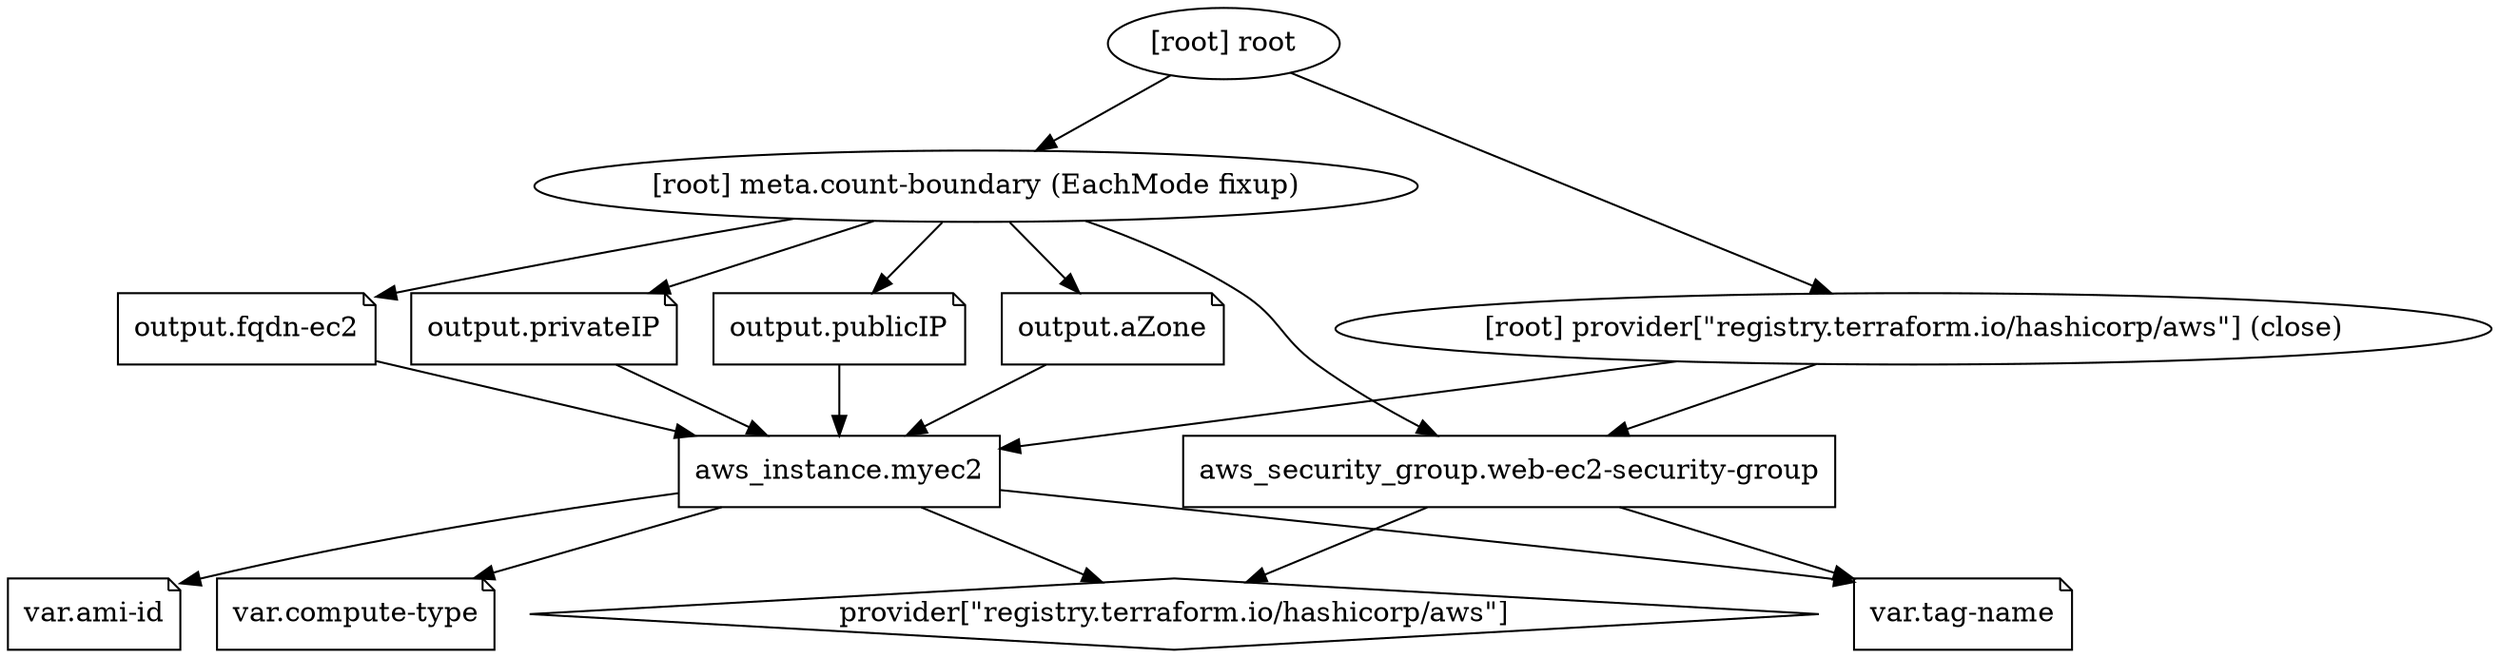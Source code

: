 digraph {
	compound = "true"
	newrank = "true"
	subgraph "root" {
		"[root] aws_instance.myec2 (expand)" [label = "aws_instance.myec2", shape = "box"]
		"[root] aws_security_group.web-ec2-security-group (expand)" [label = "aws_security_group.web-ec2-security-group", shape = "box"]
		"[root] output.aZone" [label = "output.aZone", shape = "note"]
		"[root] output.fqdn-ec2" [label = "output.fqdn-ec2", shape = "note"]
		"[root] output.privateIP" [label = "output.privateIP", shape = "note"]
		"[root] output.publicIP" [label = "output.publicIP", shape = "note"]
		"[root] provider[\"registry.terraform.io/hashicorp/aws\"]" [label = "provider[\"registry.terraform.io/hashicorp/aws\"]", shape = "diamond"]
		"[root] var.ami-id" [label = "var.ami-id", shape = "note"]
		"[root] var.compute-type" [label = "var.compute-type", shape = "note"]
		"[root] var.tag-name" [label = "var.tag-name", shape = "note"]
		"[root] aws_instance.myec2 (expand)" -> "[root] provider[\"registry.terraform.io/hashicorp/aws\"]"
		"[root] aws_instance.myec2 (expand)" -> "[root] var.ami-id"
		"[root] aws_instance.myec2 (expand)" -> "[root] var.compute-type"
		"[root] aws_instance.myec2 (expand)" -> "[root] var.tag-name"
		"[root] aws_security_group.web-ec2-security-group (expand)" -> "[root] provider[\"registry.terraform.io/hashicorp/aws\"]"
		"[root] aws_security_group.web-ec2-security-group (expand)" -> "[root] var.tag-name"
		"[root] meta.count-boundary (EachMode fixup)" -> "[root] aws_security_group.web-ec2-security-group (expand)"
		"[root] meta.count-boundary (EachMode fixup)" -> "[root] output.aZone"
		"[root] meta.count-boundary (EachMode fixup)" -> "[root] output.fqdn-ec2"
		"[root] meta.count-boundary (EachMode fixup)" -> "[root] output.privateIP"
		"[root] meta.count-boundary (EachMode fixup)" -> "[root] output.publicIP"
		"[root] output.aZone" -> "[root] aws_instance.myec2 (expand)"
		"[root] output.fqdn-ec2" -> "[root] aws_instance.myec2 (expand)"
		"[root] output.privateIP" -> "[root] aws_instance.myec2 (expand)"
		"[root] output.publicIP" -> "[root] aws_instance.myec2 (expand)"
		"[root] provider[\"registry.terraform.io/hashicorp/aws\"] (close)" -> "[root] aws_instance.myec2 (expand)"
		"[root] provider[\"registry.terraform.io/hashicorp/aws\"] (close)" -> "[root] aws_security_group.web-ec2-security-group (expand)"
		"[root] root" -> "[root] meta.count-boundary (EachMode fixup)"
		"[root] root" -> "[root] provider[\"registry.terraform.io/hashicorp/aws\"] (close)"
	}
}

